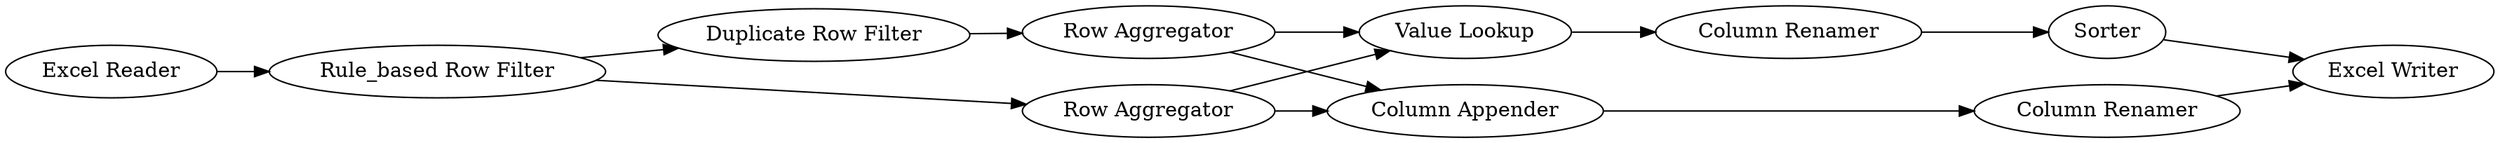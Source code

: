 digraph {
	24 -> 26
	24 -> 31
	8 -> 13
	29 -> 27
	13 -> 14
	31 -> 32
	13 -> 25
	14 -> 31
	32 -> 27
	14 -> 26
	26 -> 28
	25 -> 24
	28 -> 29
	24 [label="Row Aggregator"]
	27 [label="Excel Writer"]
	13 [label="Rule_based Row Filter"]
	29 [label=Sorter]
	31 [label="Column Appender"]
	28 [label="Column Renamer"]
	26 [label="Value Lookup"]
	8 [label="Excel Reader"]
	25 [label="Duplicate Row Filter"]
	14 [label="Row Aggregator"]
	32 [label="Column Renamer"]
	rankdir=LR
}
